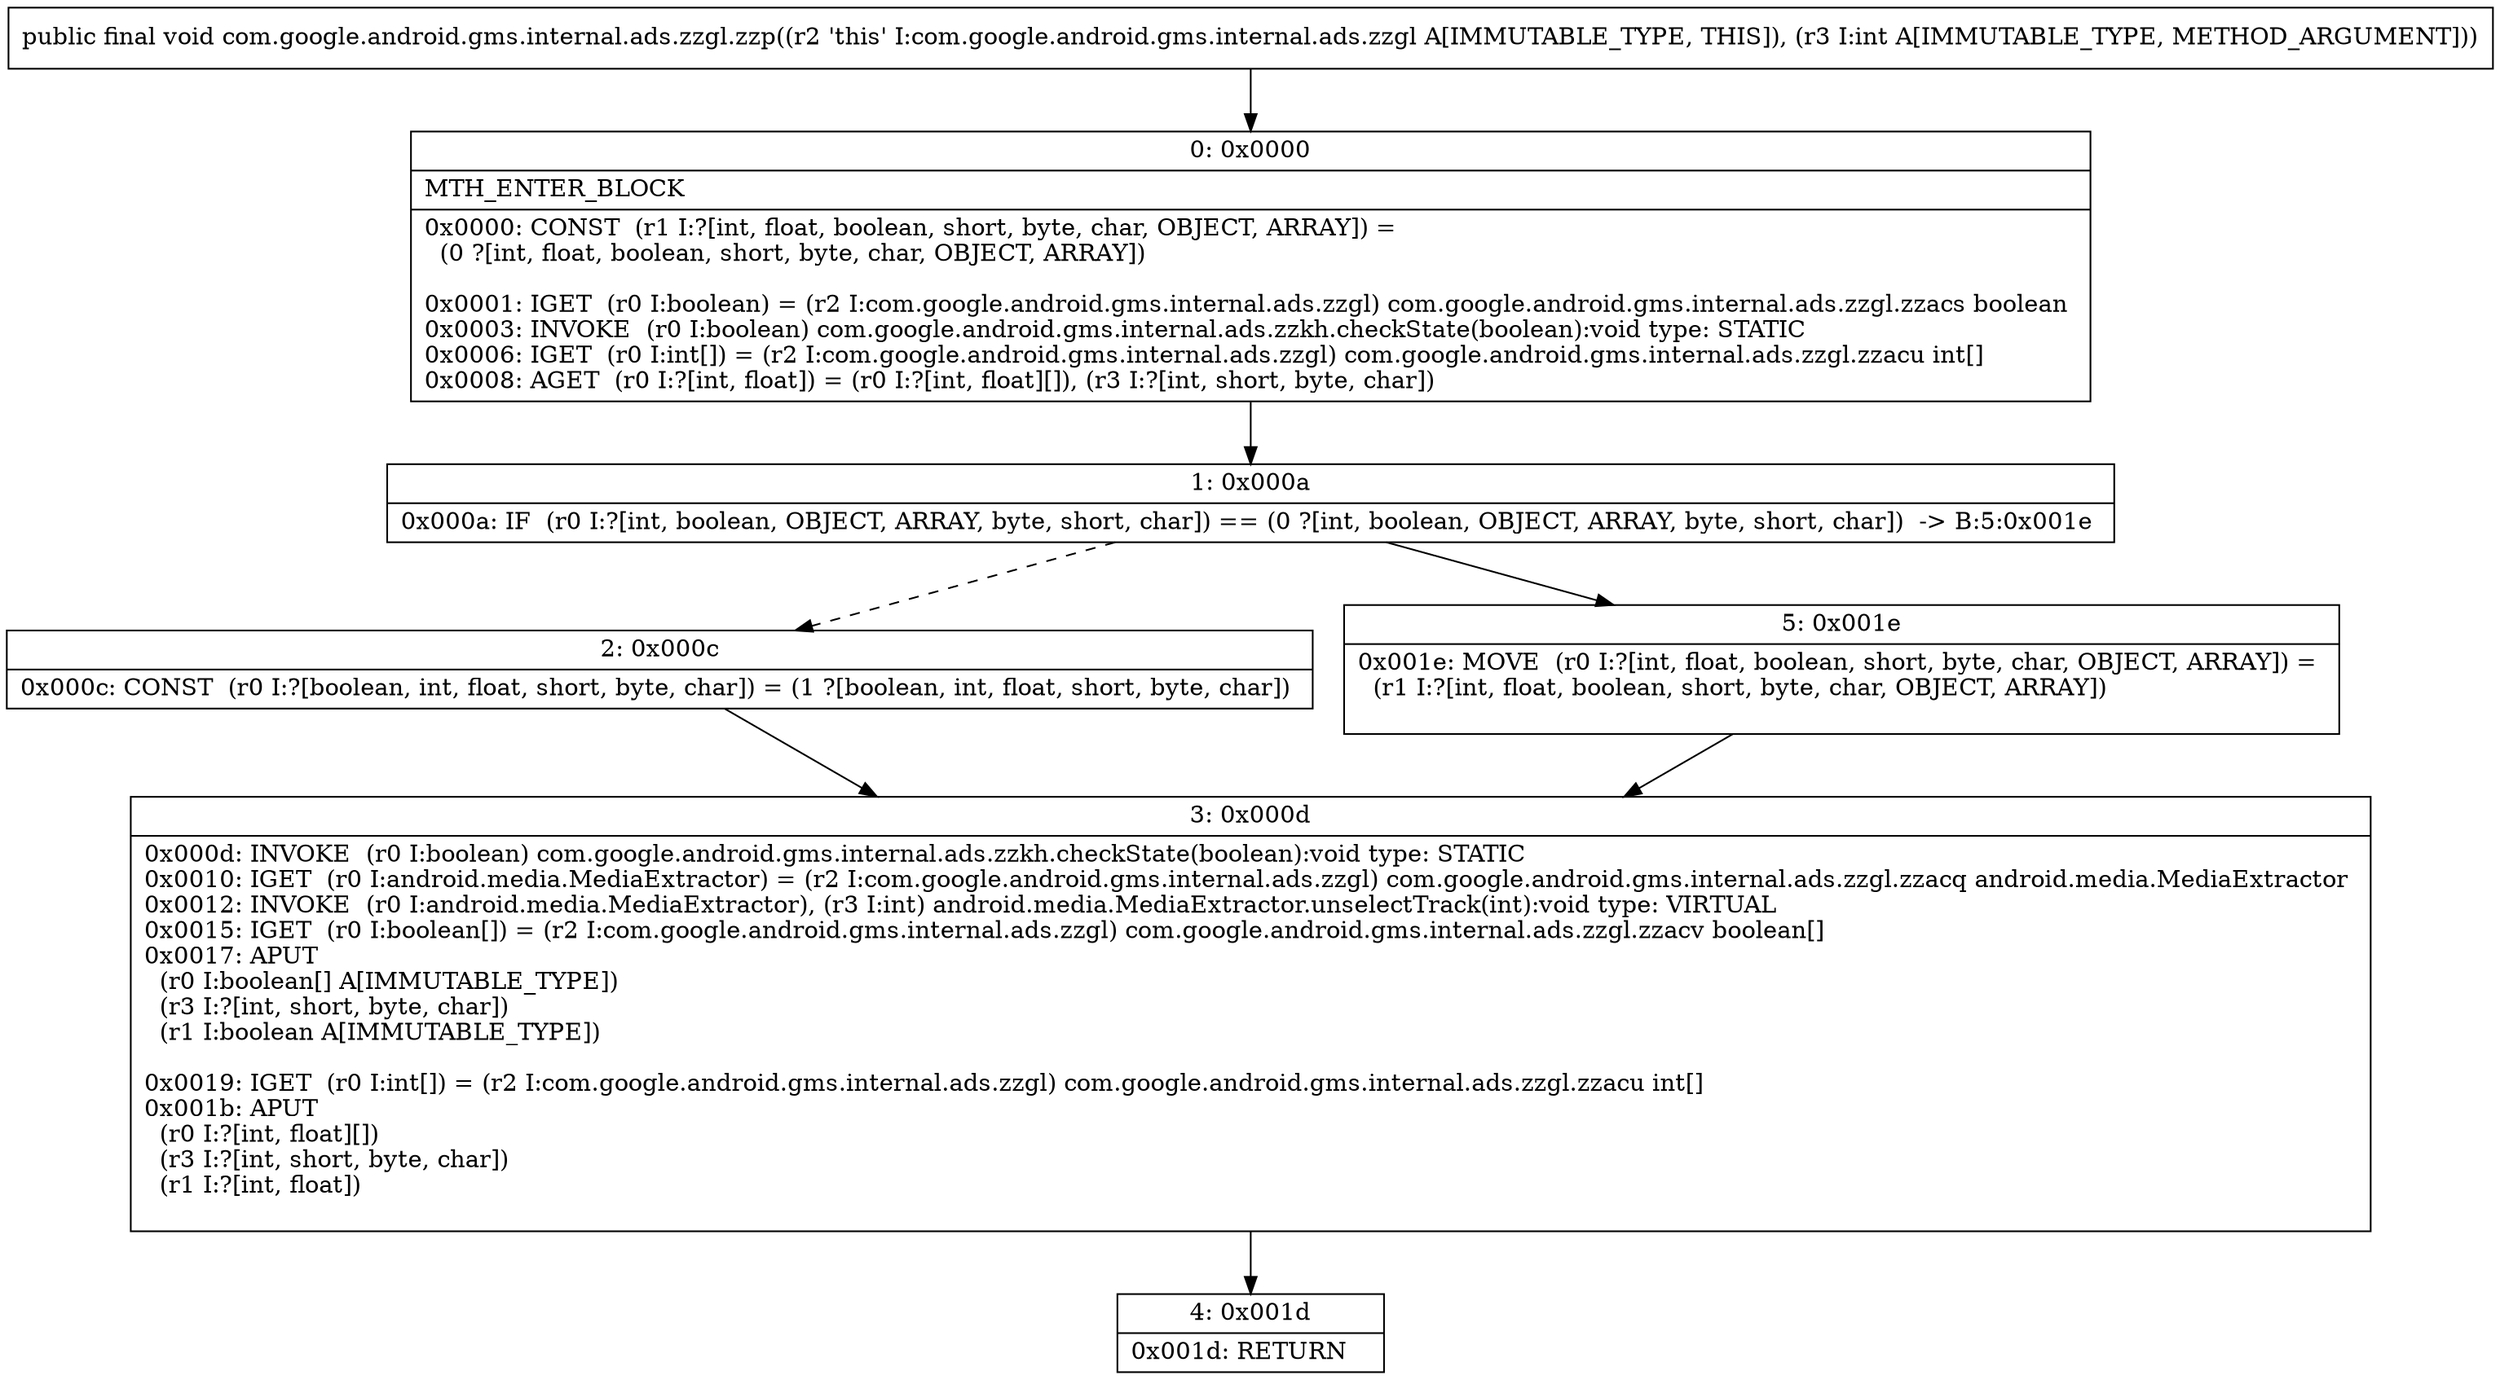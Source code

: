 digraph "CFG forcom.google.android.gms.internal.ads.zzgl.zzp(I)V" {
Node_0 [shape=record,label="{0\:\ 0x0000|MTH_ENTER_BLOCK\l|0x0000: CONST  (r1 I:?[int, float, boolean, short, byte, char, OBJECT, ARRAY]) = \l  (0 ?[int, float, boolean, short, byte, char, OBJECT, ARRAY])\l \l0x0001: IGET  (r0 I:boolean) = (r2 I:com.google.android.gms.internal.ads.zzgl) com.google.android.gms.internal.ads.zzgl.zzacs boolean \l0x0003: INVOKE  (r0 I:boolean) com.google.android.gms.internal.ads.zzkh.checkState(boolean):void type: STATIC \l0x0006: IGET  (r0 I:int[]) = (r2 I:com.google.android.gms.internal.ads.zzgl) com.google.android.gms.internal.ads.zzgl.zzacu int[] \l0x0008: AGET  (r0 I:?[int, float]) = (r0 I:?[int, float][]), (r3 I:?[int, short, byte, char]) \l}"];
Node_1 [shape=record,label="{1\:\ 0x000a|0x000a: IF  (r0 I:?[int, boolean, OBJECT, ARRAY, byte, short, char]) == (0 ?[int, boolean, OBJECT, ARRAY, byte, short, char])  \-\> B:5:0x001e \l}"];
Node_2 [shape=record,label="{2\:\ 0x000c|0x000c: CONST  (r0 I:?[boolean, int, float, short, byte, char]) = (1 ?[boolean, int, float, short, byte, char]) \l}"];
Node_3 [shape=record,label="{3\:\ 0x000d|0x000d: INVOKE  (r0 I:boolean) com.google.android.gms.internal.ads.zzkh.checkState(boolean):void type: STATIC \l0x0010: IGET  (r0 I:android.media.MediaExtractor) = (r2 I:com.google.android.gms.internal.ads.zzgl) com.google.android.gms.internal.ads.zzgl.zzacq android.media.MediaExtractor \l0x0012: INVOKE  (r0 I:android.media.MediaExtractor), (r3 I:int) android.media.MediaExtractor.unselectTrack(int):void type: VIRTUAL \l0x0015: IGET  (r0 I:boolean[]) = (r2 I:com.google.android.gms.internal.ads.zzgl) com.google.android.gms.internal.ads.zzgl.zzacv boolean[] \l0x0017: APUT  \l  (r0 I:boolean[] A[IMMUTABLE_TYPE])\l  (r3 I:?[int, short, byte, char])\l  (r1 I:boolean A[IMMUTABLE_TYPE])\l \l0x0019: IGET  (r0 I:int[]) = (r2 I:com.google.android.gms.internal.ads.zzgl) com.google.android.gms.internal.ads.zzgl.zzacu int[] \l0x001b: APUT  \l  (r0 I:?[int, float][])\l  (r3 I:?[int, short, byte, char])\l  (r1 I:?[int, float])\l \l}"];
Node_4 [shape=record,label="{4\:\ 0x001d|0x001d: RETURN   \l}"];
Node_5 [shape=record,label="{5\:\ 0x001e|0x001e: MOVE  (r0 I:?[int, float, boolean, short, byte, char, OBJECT, ARRAY]) = \l  (r1 I:?[int, float, boolean, short, byte, char, OBJECT, ARRAY])\l \l}"];
MethodNode[shape=record,label="{public final void com.google.android.gms.internal.ads.zzgl.zzp((r2 'this' I:com.google.android.gms.internal.ads.zzgl A[IMMUTABLE_TYPE, THIS]), (r3 I:int A[IMMUTABLE_TYPE, METHOD_ARGUMENT])) }"];
MethodNode -> Node_0;
Node_0 -> Node_1;
Node_1 -> Node_2[style=dashed];
Node_1 -> Node_5;
Node_2 -> Node_3;
Node_3 -> Node_4;
Node_5 -> Node_3;
}

